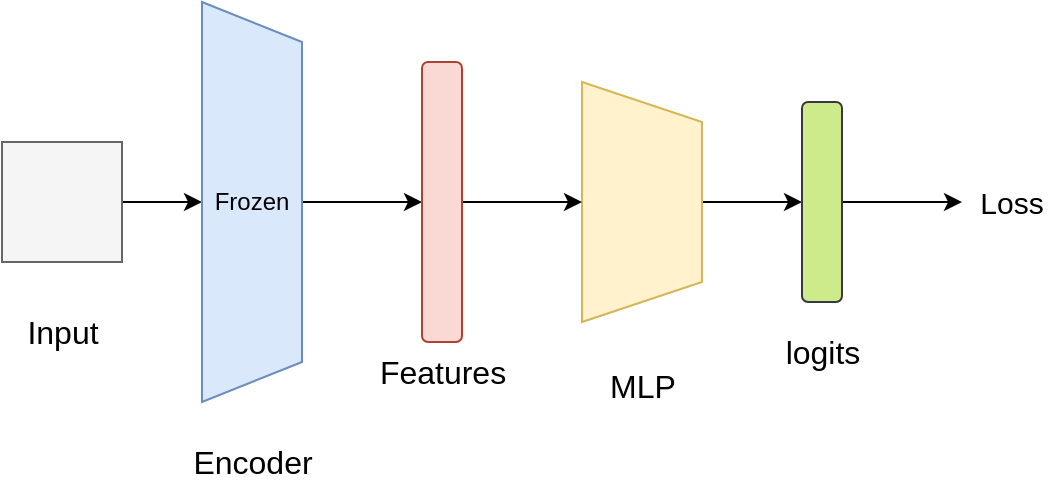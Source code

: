 <mxfile version="26.0.7">
  <diagram name="第 1 页" id="X00CZErsw5lxIn04xf_R">
    <mxGraphModel dx="1027" dy="549" grid="1" gridSize="10" guides="1" tooltips="1" connect="1" arrows="1" fold="1" page="1" pageScale="1" pageWidth="827" pageHeight="1169" math="0" shadow="0">
      <root>
        <mxCell id="0" />
        <mxCell id="1" parent="0" />
        <mxCell id="HRpYmV6I2G1U3ZVPnV9y-14" style="edgeStyle=orthogonalEdgeStyle;rounded=0;orthogonalLoop=1;jettySize=auto;html=1;entryX=0.5;entryY=1;entryDx=0;entryDy=0;" edge="1" parent="1" source="HRpYmV6I2G1U3ZVPnV9y-13" target="HRpYmV6I2G1U3ZVPnV9y-2">
          <mxGeometry relative="1" as="geometry" />
        </mxCell>
        <mxCell id="HRpYmV6I2G1U3ZVPnV9y-13" value="" style="rounded=0;whiteSpace=wrap;html=1;fillColor=#f5f5f5;fontColor=#333333;strokeColor=#666666;" vertex="1" parent="1">
          <mxGeometry x="150" y="133" width="60" height="60" as="geometry" />
        </mxCell>
        <mxCell id="HRpYmV6I2G1U3ZVPnV9y-1" value="&lt;font style=&quot;font-size: 16px;&quot;&gt;Input&lt;/font&gt;" style="text;html=1;align=center;verticalAlign=middle;resizable=0;points=[];autosize=1;strokeColor=none;fillColor=none;" vertex="1" parent="1">
          <mxGeometry x="150" y="213" width="60" height="30" as="geometry" />
        </mxCell>
        <mxCell id="HRpYmV6I2G1U3ZVPnV9y-20" style="edgeStyle=orthogonalEdgeStyle;rounded=0;orthogonalLoop=1;jettySize=auto;html=1;entryX=0;entryY=0.5;entryDx=0;entryDy=0;" edge="1" parent="1" source="HRpYmV6I2G1U3ZVPnV9y-2" target="HRpYmV6I2G1U3ZVPnV9y-17">
          <mxGeometry relative="1" as="geometry" />
        </mxCell>
        <mxCell id="HRpYmV6I2G1U3ZVPnV9y-2" value="Frozen" style="shape=trapezoid;perimeter=trapezoidPerimeter;whiteSpace=wrap;html=1;fixedSize=1;direction=south;fillColor=#dae8fc;strokeColor=#6c8ebf;" vertex="1" parent="1">
          <mxGeometry x="250" y="63" width="50" height="200" as="geometry" />
        </mxCell>
        <mxCell id="HRpYmV6I2G1U3ZVPnV9y-8" style="edgeStyle=orthogonalEdgeStyle;rounded=0;orthogonalLoop=1;jettySize=auto;html=1;entryX=0;entryY=0.5;entryDx=0;entryDy=0;" edge="1" parent="1" source="HRpYmV6I2G1U3ZVPnV9y-6" target="HRpYmV6I2G1U3ZVPnV9y-21">
          <mxGeometry relative="1" as="geometry">
            <mxPoint x="540" y="163.0" as="targetPoint" />
          </mxGeometry>
        </mxCell>
        <mxCell id="HRpYmV6I2G1U3ZVPnV9y-6" value="" style="shape=trapezoid;perimeter=trapezoidPerimeter;whiteSpace=wrap;html=1;fixedSize=1;direction=south;fillColor=#fff2cc;strokeColor=#d6b656;" vertex="1" parent="1">
          <mxGeometry x="440" y="103" width="60" height="120" as="geometry" />
        </mxCell>
        <mxCell id="HRpYmV6I2G1U3ZVPnV9y-12" style="edgeStyle=orthogonalEdgeStyle;rounded=0;orthogonalLoop=1;jettySize=auto;html=1;exitX=1;exitY=0.5;exitDx=0;exitDy=0;entryX=0;entryY=0.5;entryDx=0;entryDy=0;" edge="1" parent="1" source="HRpYmV6I2G1U3ZVPnV9y-21" target="HRpYmV6I2G1U3ZVPnV9y-23">
          <mxGeometry relative="1" as="geometry">
            <mxPoint x="610" y="163.0" as="targetPoint" />
            <mxPoint x="575" y="163.0" as="sourcePoint" />
          </mxGeometry>
        </mxCell>
        <mxCell id="HRpYmV6I2G1U3ZVPnV9y-10" value="&lt;font style=&quot;font-size: 16px;&quot;&gt;Encoder&lt;/font&gt;" style="text;html=1;align=center;verticalAlign=middle;resizable=0;points=[];autosize=1;strokeColor=none;fillColor=none;" vertex="1" parent="1">
          <mxGeometry x="235" y="278" width="80" height="30" as="geometry" />
        </mxCell>
        <mxCell id="HRpYmV6I2G1U3ZVPnV9y-11" value="&lt;font style=&quot;font-size: 16px;&quot;&gt;MLP&lt;/font&gt;" style="text;html=1;align=center;verticalAlign=middle;resizable=0;points=[];autosize=1;strokeColor=none;fillColor=none;" vertex="1" parent="1">
          <mxGeometry x="440" y="240" width="60" height="30" as="geometry" />
        </mxCell>
        <mxCell id="HRpYmV6I2G1U3ZVPnV9y-18" style="edgeStyle=orthogonalEdgeStyle;rounded=0;orthogonalLoop=1;jettySize=auto;html=1;entryX=0.5;entryY=1;entryDx=0;entryDy=0;" edge="1" parent="1" source="HRpYmV6I2G1U3ZVPnV9y-17" target="HRpYmV6I2G1U3ZVPnV9y-6">
          <mxGeometry relative="1" as="geometry" />
        </mxCell>
        <mxCell id="HRpYmV6I2G1U3ZVPnV9y-17" value="" style="rounded=1;whiteSpace=wrap;html=1;fillColor=#fad9d5;strokeColor=#ae4132;" vertex="1" parent="1">
          <mxGeometry x="360" y="93" width="20" height="140" as="geometry" />
        </mxCell>
        <mxCell id="HRpYmV6I2G1U3ZVPnV9y-19" value="&lt;font style=&quot;font-size: 16px;&quot;&gt;Features&lt;/font&gt;" style="text;html=1;align=center;verticalAlign=middle;resizable=0;points=[];autosize=1;strokeColor=none;fillColor=none;" vertex="1" parent="1">
          <mxGeometry x="325" y="233" width="90" height="30" as="geometry" />
        </mxCell>
        <mxCell id="HRpYmV6I2G1U3ZVPnV9y-21" value="" style="rounded=1;whiteSpace=wrap;html=1;fillColor=#cdeb8b;strokeColor=#36393d;" vertex="1" parent="1">
          <mxGeometry x="550" y="113" width="20" height="100" as="geometry" />
        </mxCell>
        <mxCell id="HRpYmV6I2G1U3ZVPnV9y-22" value="&lt;span style=&quot;font-size: 16px;&quot;&gt;logits&lt;/span&gt;" style="text;html=1;align=center;verticalAlign=middle;resizable=0;points=[];autosize=1;strokeColor=none;fillColor=none;" vertex="1" parent="1">
          <mxGeometry x="530" y="223" width="60" height="30" as="geometry" />
        </mxCell>
        <mxCell id="HRpYmV6I2G1U3ZVPnV9y-23" value="&lt;font style=&quot;font-size: 15px;&quot;&gt;Loss&lt;/font&gt;" style="text;html=1;align=center;verticalAlign=middle;whiteSpace=wrap;rounded=0;" vertex="1" parent="1">
          <mxGeometry x="630" y="148" width="50" height="30" as="geometry" />
        </mxCell>
      </root>
    </mxGraphModel>
  </diagram>
</mxfile>
